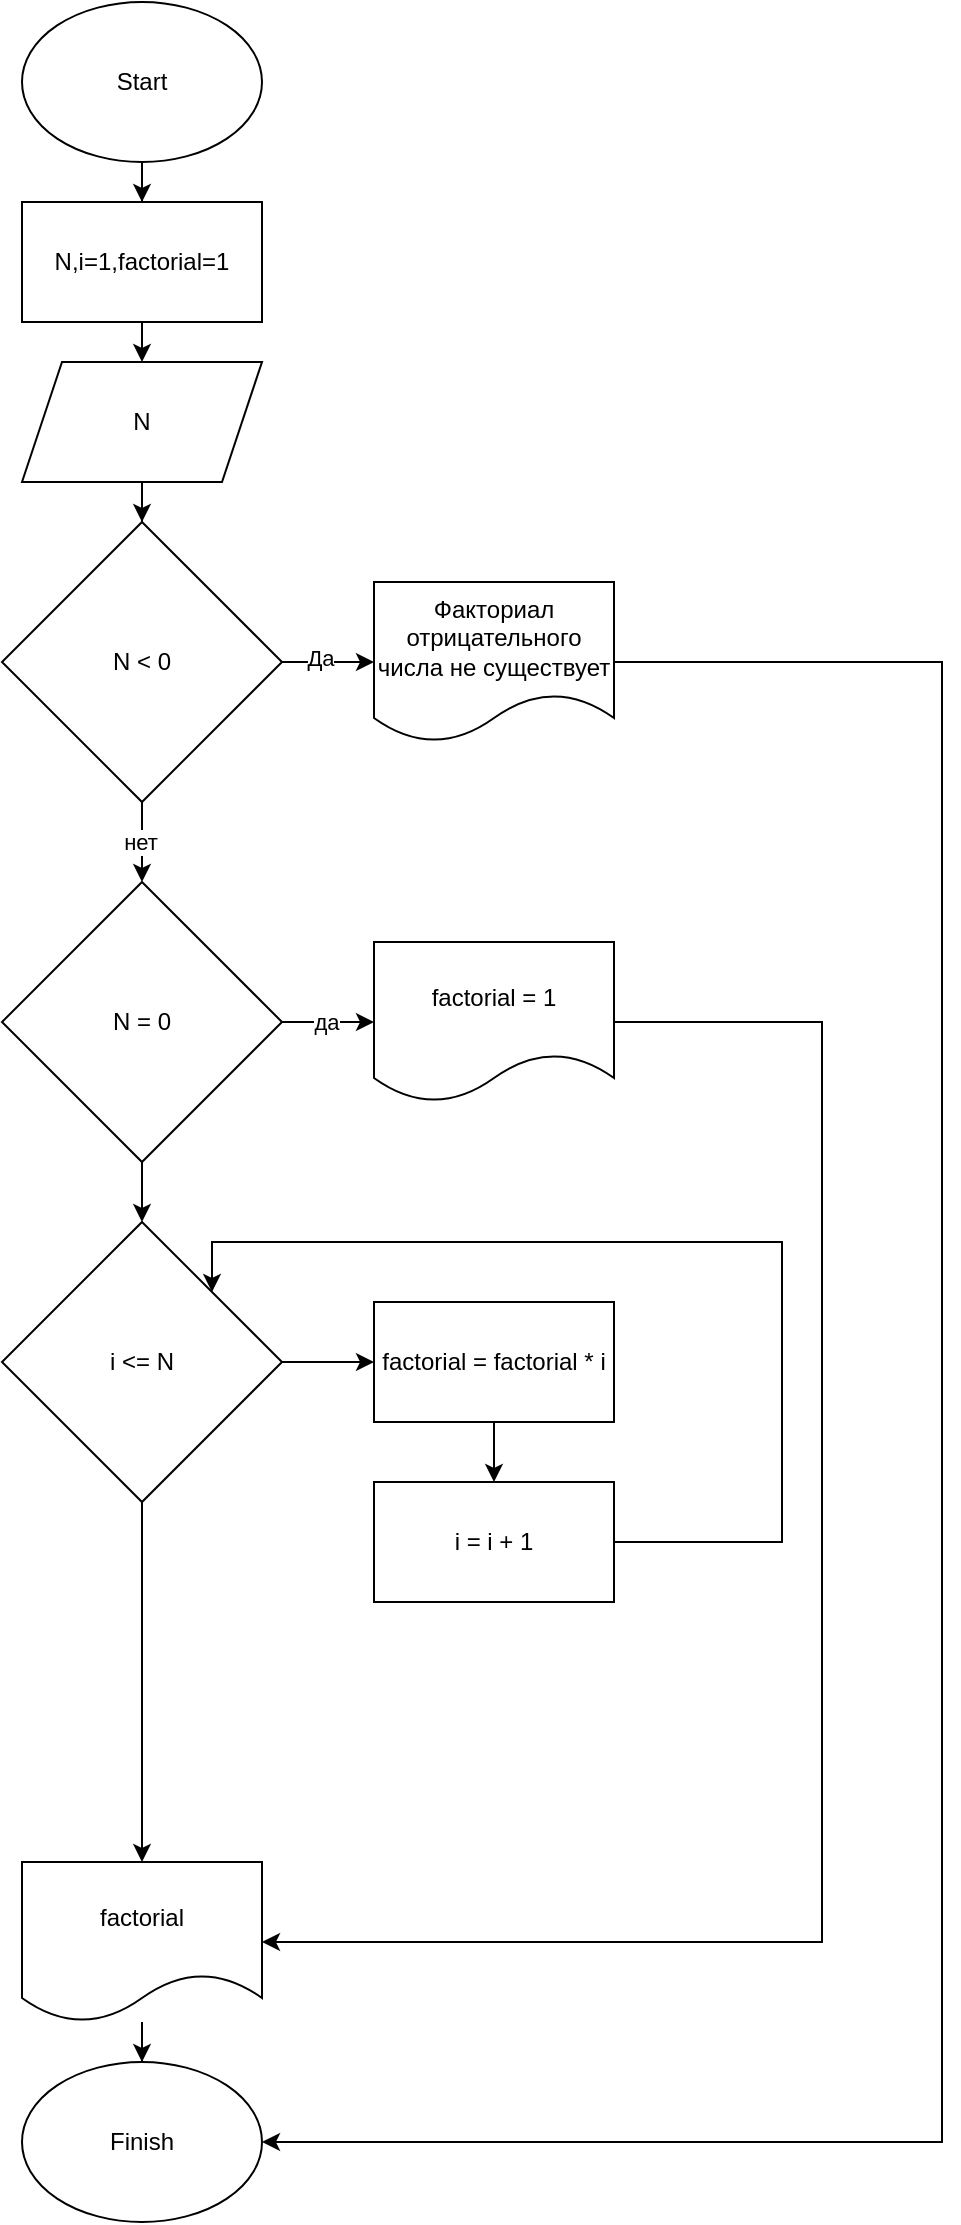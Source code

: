 <mxfile version="22.0.6" type="github">
  <diagram id="C5RBs43oDa-KdzZeNtuy" name="Page-1">
    <mxGraphModel dx="1514" dy="849" grid="1" gridSize="10" guides="1" tooltips="1" connect="1" arrows="1" fold="1" page="1" pageScale="1" pageWidth="827" pageHeight="1169" math="0" shadow="0">
      <root>
        <mxCell id="WIyWlLk6GJQsqaUBKTNV-0" />
        <mxCell id="WIyWlLk6GJQsqaUBKTNV-1" parent="WIyWlLk6GJQsqaUBKTNV-0" />
        <mxCell id="J2QA_go_PGPVcT6c2pGm-23" value="" style="edgeStyle=orthogonalEdgeStyle;rounded=0;orthogonalLoop=1;jettySize=auto;html=1;entryX=0.5;entryY=0;entryDx=0;entryDy=0;" edge="1" parent="WIyWlLk6GJQsqaUBKTNV-1" source="J2QA_go_PGPVcT6c2pGm-0" target="J2QA_go_PGPVcT6c2pGm-2">
          <mxGeometry relative="1" as="geometry" />
        </mxCell>
        <mxCell id="J2QA_go_PGPVcT6c2pGm-0" value="Start" style="ellipse;whiteSpace=wrap;html=1;" vertex="1" parent="WIyWlLk6GJQsqaUBKTNV-1">
          <mxGeometry x="330" y="20" width="120" height="80" as="geometry" />
        </mxCell>
        <mxCell id="J2QA_go_PGPVcT6c2pGm-1" value="Finish" style="ellipse;whiteSpace=wrap;html=1;" vertex="1" parent="WIyWlLk6GJQsqaUBKTNV-1">
          <mxGeometry x="330" y="1050" width="120" height="80" as="geometry" />
        </mxCell>
        <mxCell id="J2QA_go_PGPVcT6c2pGm-24" value="" style="edgeStyle=orthogonalEdgeStyle;rounded=0;orthogonalLoop=1;jettySize=auto;html=1;" edge="1" parent="WIyWlLk6GJQsqaUBKTNV-1" source="J2QA_go_PGPVcT6c2pGm-2">
          <mxGeometry relative="1" as="geometry">
            <mxPoint x="390" y="200" as="targetPoint" />
          </mxGeometry>
        </mxCell>
        <mxCell id="J2QA_go_PGPVcT6c2pGm-2" value="N,i=1,factorial=1" style="rounded=0;whiteSpace=wrap;html=1;" vertex="1" parent="WIyWlLk6GJQsqaUBKTNV-1">
          <mxGeometry x="330" y="120" width="120" height="60" as="geometry" />
        </mxCell>
        <mxCell id="J2QA_go_PGPVcT6c2pGm-25" style="edgeStyle=orthogonalEdgeStyle;rounded=0;orthogonalLoop=1;jettySize=auto;html=1;entryX=0.5;entryY=0;entryDx=0;entryDy=0;" edge="1" parent="WIyWlLk6GJQsqaUBKTNV-1" source="J2QA_go_PGPVcT6c2pGm-3" target="J2QA_go_PGPVcT6c2pGm-5">
          <mxGeometry relative="1" as="geometry" />
        </mxCell>
        <mxCell id="J2QA_go_PGPVcT6c2pGm-3" value="N" style="shape=parallelogram;perimeter=parallelogramPerimeter;whiteSpace=wrap;html=1;fixedSize=1;" vertex="1" parent="WIyWlLk6GJQsqaUBKTNV-1">
          <mxGeometry x="330" y="200" width="120" height="60" as="geometry" />
        </mxCell>
        <mxCell id="J2QA_go_PGPVcT6c2pGm-31" style="edgeStyle=orthogonalEdgeStyle;rounded=0;orthogonalLoop=1;jettySize=auto;html=1;" edge="1" parent="WIyWlLk6GJQsqaUBKTNV-1" source="J2QA_go_PGPVcT6c2pGm-4" target="J2QA_go_PGPVcT6c2pGm-1">
          <mxGeometry relative="1" as="geometry" />
        </mxCell>
        <mxCell id="J2QA_go_PGPVcT6c2pGm-4" value="factorial" style="shape=document;whiteSpace=wrap;html=1;boundedLbl=1;" vertex="1" parent="WIyWlLk6GJQsqaUBKTNV-1">
          <mxGeometry x="330" y="950" width="120" height="80" as="geometry" />
        </mxCell>
        <mxCell id="J2QA_go_PGPVcT6c2pGm-8" style="edgeStyle=orthogonalEdgeStyle;rounded=0;orthogonalLoop=1;jettySize=auto;html=1;entryX=0;entryY=0.5;entryDx=0;entryDy=0;" edge="1" parent="WIyWlLk6GJQsqaUBKTNV-1" source="J2QA_go_PGPVcT6c2pGm-5" target="J2QA_go_PGPVcT6c2pGm-7">
          <mxGeometry relative="1" as="geometry" />
        </mxCell>
        <mxCell id="J2QA_go_PGPVcT6c2pGm-9" value="Да" style="edgeLabel;html=1;align=center;verticalAlign=middle;resizable=0;points=[];" vertex="1" connectable="0" parent="J2QA_go_PGPVcT6c2pGm-8">
          <mxGeometry x="-0.172" y="2" relative="1" as="geometry">
            <mxPoint as="offset" />
          </mxGeometry>
        </mxCell>
        <mxCell id="J2QA_go_PGPVcT6c2pGm-11" style="edgeStyle=orthogonalEdgeStyle;rounded=0;orthogonalLoop=1;jettySize=auto;html=1;" edge="1" parent="WIyWlLk6GJQsqaUBKTNV-1" source="J2QA_go_PGPVcT6c2pGm-5" target="J2QA_go_PGPVcT6c2pGm-10">
          <mxGeometry relative="1" as="geometry" />
        </mxCell>
        <mxCell id="J2QA_go_PGPVcT6c2pGm-12" value="нет" style="edgeLabel;html=1;align=center;verticalAlign=middle;resizable=0;points=[];" vertex="1" connectable="0" parent="J2QA_go_PGPVcT6c2pGm-11">
          <mxGeometry y="-1" relative="1" as="geometry">
            <mxPoint as="offset" />
          </mxGeometry>
        </mxCell>
        <mxCell id="J2QA_go_PGPVcT6c2pGm-5" value="N &amp;lt; 0" style="rhombus;whiteSpace=wrap;html=1;" vertex="1" parent="WIyWlLk6GJQsqaUBKTNV-1">
          <mxGeometry x="320" y="280" width="140" height="140" as="geometry" />
        </mxCell>
        <mxCell id="J2QA_go_PGPVcT6c2pGm-32" style="edgeStyle=orthogonalEdgeStyle;rounded=0;orthogonalLoop=1;jettySize=auto;html=1;" edge="1" parent="WIyWlLk6GJQsqaUBKTNV-1" source="J2QA_go_PGPVcT6c2pGm-7">
          <mxGeometry relative="1" as="geometry">
            <mxPoint x="450" y="1090" as="targetPoint" />
            <Array as="points">
              <mxPoint x="790" y="350" />
              <mxPoint x="790" y="1090" />
            </Array>
          </mxGeometry>
        </mxCell>
        <mxCell id="J2QA_go_PGPVcT6c2pGm-7" value="Факториал отрицательного числа не существует" style="shape=document;whiteSpace=wrap;html=1;boundedLbl=1;" vertex="1" parent="WIyWlLk6GJQsqaUBKTNV-1">
          <mxGeometry x="506" y="310" width="120" height="80" as="geometry" />
        </mxCell>
        <mxCell id="J2QA_go_PGPVcT6c2pGm-15" style="edgeStyle=orthogonalEdgeStyle;rounded=0;orthogonalLoop=1;jettySize=auto;html=1;entryX=0;entryY=0.5;entryDx=0;entryDy=0;" edge="1" parent="WIyWlLk6GJQsqaUBKTNV-1" source="J2QA_go_PGPVcT6c2pGm-10" target="J2QA_go_PGPVcT6c2pGm-13">
          <mxGeometry relative="1" as="geometry" />
        </mxCell>
        <mxCell id="J2QA_go_PGPVcT6c2pGm-16" value="да" style="edgeLabel;html=1;align=center;verticalAlign=middle;resizable=0;points=[];" vertex="1" connectable="0" parent="J2QA_go_PGPVcT6c2pGm-15">
          <mxGeometry x="-0.034" relative="1" as="geometry">
            <mxPoint as="offset" />
          </mxGeometry>
        </mxCell>
        <mxCell id="J2QA_go_PGPVcT6c2pGm-26" style="edgeStyle=orthogonalEdgeStyle;rounded=0;orthogonalLoop=1;jettySize=auto;html=1;entryX=0.5;entryY=0;entryDx=0;entryDy=0;" edge="1" parent="WIyWlLk6GJQsqaUBKTNV-1" source="J2QA_go_PGPVcT6c2pGm-10" target="J2QA_go_PGPVcT6c2pGm-19">
          <mxGeometry relative="1" as="geometry" />
        </mxCell>
        <mxCell id="J2QA_go_PGPVcT6c2pGm-10" value="N = 0" style="rhombus;whiteSpace=wrap;html=1;" vertex="1" parent="WIyWlLk6GJQsqaUBKTNV-1">
          <mxGeometry x="320" y="460" width="140" height="140" as="geometry" />
        </mxCell>
        <mxCell id="J2QA_go_PGPVcT6c2pGm-20" style="edgeStyle=orthogonalEdgeStyle;rounded=0;orthogonalLoop=1;jettySize=auto;html=1;entryX=1;entryY=0.5;entryDx=0;entryDy=0;" edge="1" parent="WIyWlLk6GJQsqaUBKTNV-1" source="J2QA_go_PGPVcT6c2pGm-13" target="J2QA_go_PGPVcT6c2pGm-4">
          <mxGeometry relative="1" as="geometry">
            <Array as="points">
              <mxPoint x="730" y="530" />
              <mxPoint x="730" y="990" />
            </Array>
          </mxGeometry>
        </mxCell>
        <mxCell id="J2QA_go_PGPVcT6c2pGm-13" value="factorial = 1" style="shape=document;whiteSpace=wrap;html=1;boundedLbl=1;" vertex="1" parent="WIyWlLk6GJQsqaUBKTNV-1">
          <mxGeometry x="506" y="490" width="120" height="80" as="geometry" />
        </mxCell>
        <mxCell id="J2QA_go_PGPVcT6c2pGm-27" style="edgeStyle=orthogonalEdgeStyle;rounded=0;orthogonalLoop=1;jettySize=auto;html=1;entryX=0;entryY=0.5;entryDx=0;entryDy=0;" edge="1" parent="WIyWlLk6GJQsqaUBKTNV-1" source="J2QA_go_PGPVcT6c2pGm-19" target="J2QA_go_PGPVcT6c2pGm-21">
          <mxGeometry relative="1" as="geometry" />
        </mxCell>
        <mxCell id="J2QA_go_PGPVcT6c2pGm-30" style="edgeStyle=orthogonalEdgeStyle;rounded=0;orthogonalLoop=1;jettySize=auto;html=1;entryX=0.5;entryY=0;entryDx=0;entryDy=0;" edge="1" parent="WIyWlLk6GJQsqaUBKTNV-1" source="J2QA_go_PGPVcT6c2pGm-19" target="J2QA_go_PGPVcT6c2pGm-4">
          <mxGeometry relative="1" as="geometry" />
        </mxCell>
        <mxCell id="J2QA_go_PGPVcT6c2pGm-19" value="i &amp;lt;= N" style="rhombus;whiteSpace=wrap;html=1;" vertex="1" parent="WIyWlLk6GJQsqaUBKTNV-1">
          <mxGeometry x="320" y="630" width="140" height="140" as="geometry" />
        </mxCell>
        <mxCell id="J2QA_go_PGPVcT6c2pGm-28" style="edgeStyle=orthogonalEdgeStyle;rounded=0;orthogonalLoop=1;jettySize=auto;html=1;entryX=0.5;entryY=0;entryDx=0;entryDy=0;" edge="1" parent="WIyWlLk6GJQsqaUBKTNV-1" source="J2QA_go_PGPVcT6c2pGm-21" target="J2QA_go_PGPVcT6c2pGm-22">
          <mxGeometry relative="1" as="geometry" />
        </mxCell>
        <mxCell id="J2QA_go_PGPVcT6c2pGm-21" value="factorial = factorial * i" style="rounded=0;whiteSpace=wrap;html=1;" vertex="1" parent="WIyWlLk6GJQsqaUBKTNV-1">
          <mxGeometry x="506" y="670" width="120" height="60" as="geometry" />
        </mxCell>
        <mxCell id="J2QA_go_PGPVcT6c2pGm-29" style="edgeStyle=orthogonalEdgeStyle;rounded=0;orthogonalLoop=1;jettySize=auto;html=1;entryX=1;entryY=0;entryDx=0;entryDy=0;" edge="1" parent="WIyWlLk6GJQsqaUBKTNV-1" source="J2QA_go_PGPVcT6c2pGm-22" target="J2QA_go_PGPVcT6c2pGm-19">
          <mxGeometry relative="1" as="geometry">
            <Array as="points">
              <mxPoint x="710" y="790" />
              <mxPoint x="710" y="640" />
              <mxPoint x="425" y="640" />
            </Array>
          </mxGeometry>
        </mxCell>
        <mxCell id="J2QA_go_PGPVcT6c2pGm-22" value="i = i + 1" style="rounded=0;whiteSpace=wrap;html=1;" vertex="1" parent="WIyWlLk6GJQsqaUBKTNV-1">
          <mxGeometry x="506" y="760" width="120" height="60" as="geometry" />
        </mxCell>
      </root>
    </mxGraphModel>
  </diagram>
</mxfile>
